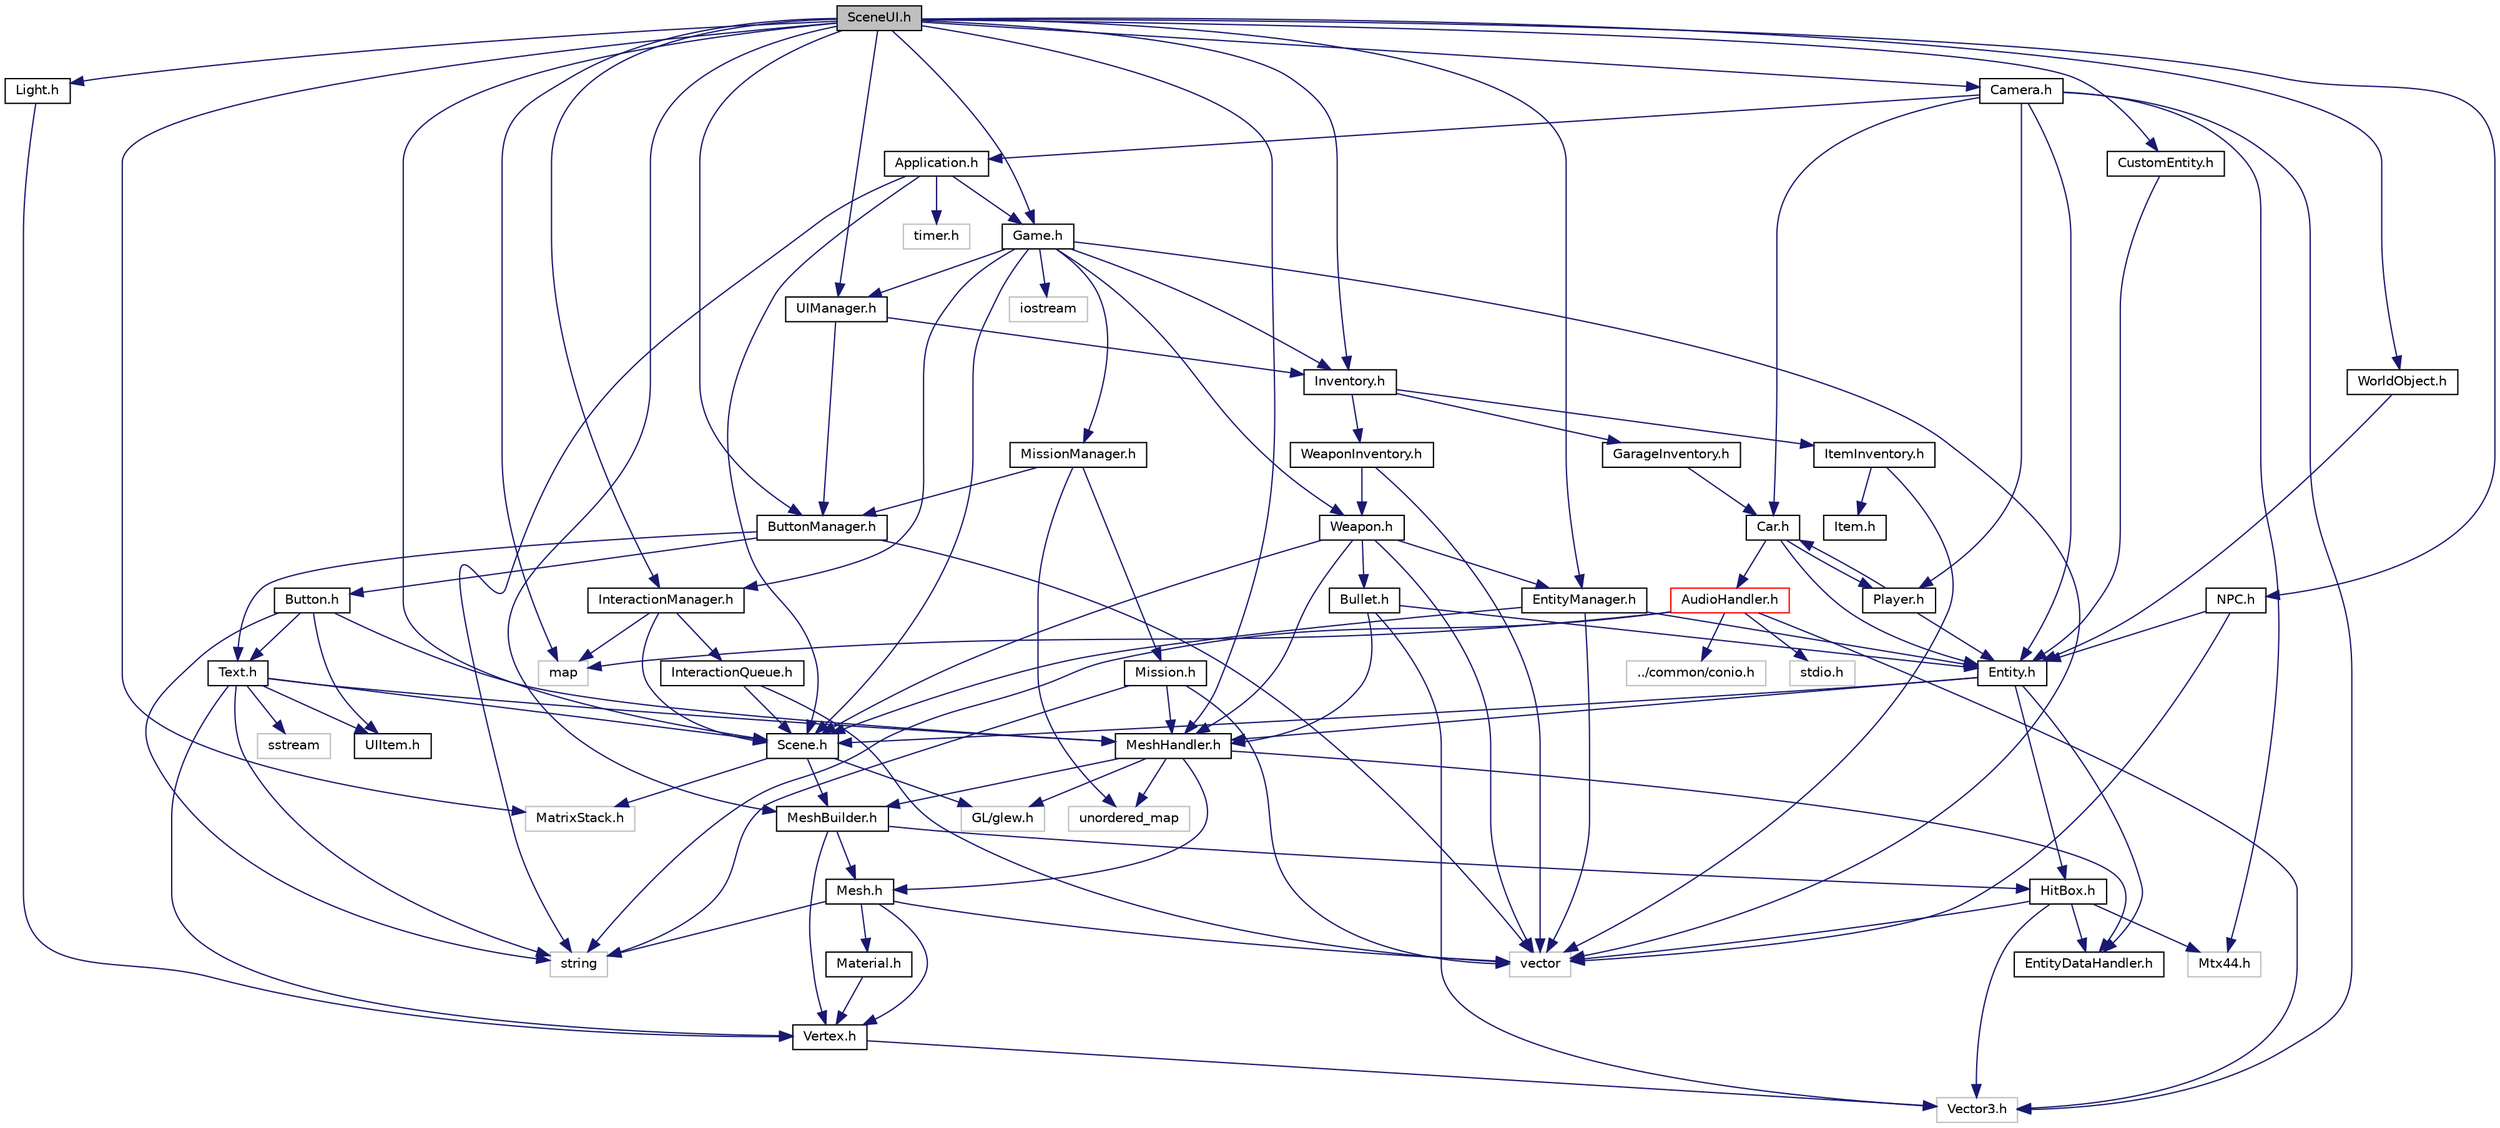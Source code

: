 digraph "SceneUI.h"
{
 // LATEX_PDF_SIZE
  edge [fontname="Helvetica",fontsize="10",labelfontname="Helvetica",labelfontsize="10"];
  node [fontname="Helvetica",fontsize="10",shape=record];
  Node1 [label="SceneUI.h",height=0.2,width=0.4,color="black", fillcolor="grey75", style="filled", fontcolor="black",tooltip="Used for the Starting Screen UI."];
  Node1 -> Node2 [color="midnightblue",fontsize="10",style="solid",fontname="Helvetica"];
  Node2 [label="map",height=0.2,width=0.4,color="grey75", fillcolor="white", style="filled",tooltip=" "];
  Node1 -> Node3 [color="midnightblue",fontsize="10",style="solid",fontname="Helvetica"];
  Node3 [label="Scene.h",height=0.2,width=0.4,color="black", fillcolor="white", style="filled",URL="$_scene_8h.html",tooltip="Abstract Class of Scenes, used to remove repeate codes from Individual Scenes and make it simpler to ..."];
  Node3 -> Node4 [color="midnightblue",fontsize="10",style="solid",fontname="Helvetica"];
  Node4 [label="MatrixStack.h",height=0.2,width=0.4,color="grey75", fillcolor="white", style="filled",tooltip=" "];
  Node3 -> Node5 [color="midnightblue",fontsize="10",style="solid",fontname="Helvetica"];
  Node5 [label="MeshBuilder.h",height=0.2,width=0.4,color="black", fillcolor="white", style="filled",URL="$_mesh_builder_8h_source.html",tooltip=" "];
  Node5 -> Node6 [color="midnightblue",fontsize="10",style="solid",fontname="Helvetica"];
  Node6 [label="Mesh.h",height=0.2,width=0.4,color="black", fillcolor="white", style="filled",URL="$_mesh_8h_source.html",tooltip=" "];
  Node6 -> Node7 [color="midnightblue",fontsize="10",style="solid",fontname="Helvetica"];
  Node7 [label="string",height=0.2,width=0.4,color="grey75", fillcolor="white", style="filled",tooltip=" "];
  Node6 -> Node8 [color="midnightblue",fontsize="10",style="solid",fontname="Helvetica"];
  Node8 [label="vector",height=0.2,width=0.4,color="grey75", fillcolor="white", style="filled",tooltip=" "];
  Node6 -> Node9 [color="midnightblue",fontsize="10",style="solid",fontname="Helvetica"];
  Node9 [label="Vertex.h",height=0.2,width=0.4,color="black", fillcolor="white", style="filled",URL="$_vertex_8h.html",tooltip="Hanldes attributes of a Vertex Object."];
  Node9 -> Node10 [color="midnightblue",fontsize="10",style="solid",fontname="Helvetica"];
  Node10 [label="Vector3.h",height=0.2,width=0.4,color="grey75", fillcolor="white", style="filled",tooltip=" "];
  Node6 -> Node11 [color="midnightblue",fontsize="10",style="solid",fontname="Helvetica"];
  Node11 [label="Material.h",height=0.2,width=0.4,color="black", fillcolor="white", style="filled",URL="$_material_8h.html",tooltip="Game object's Material attributes."];
  Node11 -> Node9 [color="midnightblue",fontsize="10",style="solid",fontname="Helvetica"];
  Node5 -> Node9 [color="midnightblue",fontsize="10",style="solid",fontname="Helvetica"];
  Node5 -> Node12 [color="midnightblue",fontsize="10",style="solid",fontname="Helvetica"];
  Node12 [label="HitBox.h",height=0.2,width=0.4,color="black", fillcolor="white", style="filled",URL="$_hit_box_8h.html",tooltip="Handles all the collision checks in this file."];
  Node12 -> Node10 [color="midnightblue",fontsize="10",style="solid",fontname="Helvetica"];
  Node12 -> Node13 [color="midnightblue",fontsize="10",style="solid",fontname="Helvetica"];
  Node13 [label="EntityDataHandler.h",height=0.2,width=0.4,color="black", fillcolor="white", style="filled",URL="$_entity_data_handler_8h.html",tooltip="Handles all World Attributes of an Entity."];
  Node12 -> Node14 [color="midnightblue",fontsize="10",style="solid",fontname="Helvetica"];
  Node14 [label="Mtx44.h",height=0.2,width=0.4,color="grey75", fillcolor="white", style="filled",tooltip=" "];
  Node12 -> Node8 [color="midnightblue",fontsize="10",style="solid",fontname="Helvetica"];
  Node3 -> Node15 [color="midnightblue",fontsize="10",style="solid",fontname="Helvetica"];
  Node15 [label="GL/glew.h",height=0.2,width=0.4,color="grey75", fillcolor="white", style="filled",tooltip=" "];
  Node1 -> Node16 [color="midnightblue",fontsize="10",style="solid",fontname="Helvetica"];
  Node16 [label="Camera.h",height=0.2,width=0.4,color="black", fillcolor="white", style="filled",URL="$_camera_8h.html",tooltip="Camera System for our game."];
  Node16 -> Node17 [color="midnightblue",fontsize="10",style="solid",fontname="Helvetica"];
  Node17 [label="Application.h",height=0.2,width=0.4,color="black", fillcolor="white", style="filled",URL="$_application_8h.html",tooltip="Handles the entire application."];
  Node17 -> Node18 [color="midnightblue",fontsize="10",style="solid",fontname="Helvetica"];
  Node18 [label="timer.h",height=0.2,width=0.4,color="grey75", fillcolor="white", style="filled",tooltip=" "];
  Node17 -> Node3 [color="midnightblue",fontsize="10",style="solid",fontname="Helvetica"];
  Node17 -> Node19 [color="midnightblue",fontsize="10",style="solid",fontname="Helvetica"];
  Node19 [label="Game.h",height=0.2,width=0.4,color="black", fillcolor="white", style="filled",URL="$_game_8h.html",tooltip="Handles the entire Game. (Scenes, Settings, Managers, etc.)"];
  Node19 -> Node3 [color="midnightblue",fontsize="10",style="solid",fontname="Helvetica"];
  Node19 -> Node20 [color="midnightblue",fontsize="10",style="solid",fontname="Helvetica"];
  Node20 [label="iostream",height=0.2,width=0.4,color="grey75", fillcolor="white", style="filled",tooltip=" "];
  Node19 -> Node8 [color="midnightblue",fontsize="10",style="solid",fontname="Helvetica"];
  Node19 -> Node21 [color="midnightblue",fontsize="10",style="solid",fontname="Helvetica"];
  Node21 [label="Weapon.h",height=0.2,width=0.4,color="black", fillcolor="white", style="filled",URL="$_weapon_8h.html",tooltip="Handles all Weapon Functionalities like Shooting, reloading."];
  Node21 -> Node8 [color="midnightblue",fontsize="10",style="solid",fontname="Helvetica"];
  Node21 -> Node22 [color="midnightblue",fontsize="10",style="solid",fontname="Helvetica"];
  Node22 [label="MeshHandler.h",height=0.2,width=0.4,color="black", fillcolor="white", style="filled",URL="$_mesh_handler_8h.html",tooltip="Provides a Universal Mesh List for all Scenes to use."];
  Node22 -> Node6 [color="midnightblue",fontsize="10",style="solid",fontname="Helvetica"];
  Node22 -> Node5 [color="midnightblue",fontsize="10",style="solid",fontname="Helvetica"];
  Node22 -> Node13 [color="midnightblue",fontsize="10",style="solid",fontname="Helvetica"];
  Node22 -> Node15 [color="midnightblue",fontsize="10",style="solid",fontname="Helvetica"];
  Node22 -> Node23 [color="midnightblue",fontsize="10",style="solid",fontname="Helvetica"];
  Node23 [label="unordered_map",height=0.2,width=0.4,color="grey75", fillcolor="white", style="filled",tooltip=" "];
  Node21 -> Node3 [color="midnightblue",fontsize="10",style="solid",fontname="Helvetica"];
  Node21 -> Node24 [color="midnightblue",fontsize="10",style="solid",fontname="Helvetica"];
  Node24 [label="Bullet.h",height=0.2,width=0.4,color="black", fillcolor="white", style="filled",URL="$_bullet_8h.html",tooltip="Handles the Bullet Entity in our Game."];
  Node24 -> Node25 [color="midnightblue",fontsize="10",style="solid",fontname="Helvetica"];
  Node25 [label="Entity.h",height=0.2,width=0.4,color="black", fillcolor="white", style="filled",URL="$_entity_8h.html",tooltip="Entity System encapsulating all attributes of something \"Living\"."];
  Node25 -> Node22 [color="midnightblue",fontsize="10",style="solid",fontname="Helvetica"];
  Node25 -> Node12 [color="midnightblue",fontsize="10",style="solid",fontname="Helvetica"];
  Node25 -> Node13 [color="midnightblue",fontsize="10",style="solid",fontname="Helvetica"];
  Node25 -> Node3 [color="midnightblue",fontsize="10",style="solid",fontname="Helvetica"];
  Node24 -> Node10 [color="midnightblue",fontsize="10",style="solid",fontname="Helvetica"];
  Node24 -> Node22 [color="midnightblue",fontsize="10",style="solid",fontname="Helvetica"];
  Node21 -> Node26 [color="midnightblue",fontsize="10",style="solid",fontname="Helvetica"];
  Node26 [label="EntityManager.h",height=0.2,width=0.4,color="black", fillcolor="white", style="filled",URL="$_entity_manager_8h.html",tooltip="Scene associated object that handles all Entity in a specific Instance of a Scene."];
  Node26 -> Node25 [color="midnightblue",fontsize="10",style="solid",fontname="Helvetica"];
  Node26 -> Node8 [color="midnightblue",fontsize="10",style="solid",fontname="Helvetica"];
  Node26 -> Node3 [color="midnightblue",fontsize="10",style="solid",fontname="Helvetica"];
  Node19 -> Node27 [color="midnightblue",fontsize="10",style="solid",fontname="Helvetica"];
  Node27 [label="Inventory.h",height=0.2,width=0.4,color="black", fillcolor="white", style="filled",URL="$_inventory_8h.html",tooltip="Manager for all Inventories associated with Player."];
  Node27 -> Node28 [color="midnightblue",fontsize="10",style="solid",fontname="Helvetica"];
  Node28 [label="GarageInventory.h",height=0.2,width=0.4,color="black", fillcolor="white", style="filled",URL="$_garage_inventory_8h.html",tooltip="Manages all Vehicles in a Player's Garage Inventory."];
  Node28 -> Node29 [color="midnightblue",fontsize="10",style="solid",fontname="Helvetica"];
  Node29 [label="Car.h",height=0.2,width=0.4,color="black", fillcolor="white", style="filled",URL="$_car_8h.html",tooltip="Header file containing a CAR_TYPE enum and the Car class itself."];
  Node29 -> Node25 [color="midnightblue",fontsize="10",style="solid",fontname="Helvetica"];
  Node29 -> Node30 [color="midnightblue",fontsize="10",style="solid",fontname="Helvetica"];
  Node30 [label="Player.h",height=0.2,width=0.4,color="black", fillcolor="white", style="filled",URL="$_player_8h.html",tooltip="Handles all Players functionalities."];
  Node30 -> Node25 [color="midnightblue",fontsize="10",style="solid",fontname="Helvetica"];
  Node30 -> Node29 [color="midnightblue",fontsize="10",style="solid",fontname="Helvetica"];
  Node29 -> Node31 [color="midnightblue",fontsize="10",style="solid",fontname="Helvetica"];
  Node31 [label="AudioHandler.h",height=0.2,width=0.4,color="red", fillcolor="white", style="filled",URL="$_audio_handler_8h.html",tooltip="Handles all the Audio in our Game. Preloads ISoundSources to prevent lag when use."];
  Node31 -> Node32 [color="midnightblue",fontsize="10",style="solid",fontname="Helvetica"];
  Node32 [label="../common/conio.h",height=0.2,width=0.4,color="grey75", fillcolor="white", style="filled",tooltip=" "];
  Node31 -> Node33 [color="midnightblue",fontsize="10",style="solid",fontname="Helvetica"];
  Node33 [label="stdio.h",height=0.2,width=0.4,color="grey75", fillcolor="white", style="filled",tooltip=" "];
  Node31 -> Node2 [color="midnightblue",fontsize="10",style="solid",fontname="Helvetica"];
  Node31 -> Node7 [color="midnightblue",fontsize="10",style="solid",fontname="Helvetica"];
  Node31 -> Node10 [color="midnightblue",fontsize="10",style="solid",fontname="Helvetica"];
  Node27 -> Node36 [color="midnightblue",fontsize="10",style="solid",fontname="Helvetica"];
  Node36 [label="ItemInventory.h",height=0.2,width=0.4,color="black", fillcolor="white", style="filled",URL="$_item_inventory_8h.html",tooltip="Handles items in an Inventory."];
  Node36 -> Node37 [color="midnightblue",fontsize="10",style="solid",fontname="Helvetica"];
  Node37 [label="Item.h",height=0.2,width=0.4,color="black", fillcolor="white", style="filled",URL="$_item_8h.html",tooltip="Item System for the Game."];
  Node36 -> Node8 [color="midnightblue",fontsize="10",style="solid",fontname="Helvetica"];
  Node27 -> Node38 [color="midnightblue",fontsize="10",style="solid",fontname="Helvetica"];
  Node38 [label="WeaponInventory.h",height=0.2,width=0.4,color="black", fillcolor="white", style="filled",URL="$_weapon_inventory_8h.html",tooltip="Handles all Weapons in associated with Entity."];
  Node38 -> Node8 [color="midnightblue",fontsize="10",style="solid",fontname="Helvetica"];
  Node38 -> Node21 [color="midnightblue",fontsize="10",style="solid",fontname="Helvetica"];
  Node19 -> Node39 [color="midnightblue",fontsize="10",style="solid",fontname="Helvetica"];
  Node39 [label="MissionManager.h",height=0.2,width=0.4,color="black", fillcolor="white", style="filled",URL="$_mission_manager_8h.html",tooltip="Handles all Missions in the Game."];
  Node39 -> Node40 [color="midnightblue",fontsize="10",style="solid",fontname="Helvetica"];
  Node40 [label="ButtonManager.h",height=0.2,width=0.4,color="black", fillcolor="white", style="filled",URL="$_button_manager_8h.html",tooltip="Manages all Buttons in a single instance."];
  Node40 -> Node41 [color="midnightblue",fontsize="10",style="solid",fontname="Helvetica"];
  Node41 [label="Button.h",height=0.2,width=0.4,color="black", fillcolor="white", style="filled",URL="$_button_8h.html",tooltip="Buttons creatable for UI."];
  Node41 -> Node22 [color="midnightblue",fontsize="10",style="solid",fontname="Helvetica"];
  Node41 -> Node42 [color="midnightblue",fontsize="10",style="solid",fontname="Helvetica"];
  Node42 [label="Text.h",height=0.2,width=0.4,color="black", fillcolor="white", style="filled",URL="$_text_8h.html",tooltip="Text Objects used by Buttons. Used to handle text fonts, text size and associative position to Button..."];
  Node42 -> Node7 [color="midnightblue",fontsize="10",style="solid",fontname="Helvetica"];
  Node42 -> Node3 [color="midnightblue",fontsize="10",style="solid",fontname="Helvetica"];
  Node42 -> Node43 [color="midnightblue",fontsize="10",style="solid",fontname="Helvetica"];
  Node43 [label="UIItem.h",height=0.2,width=0.4,color="black", fillcolor="white", style="filled",URL="$_u_i_item_8h.html",tooltip="Used by Buttons and Text Objects to store their attributes."];
  Node42 -> Node9 [color="midnightblue",fontsize="10",style="solid",fontname="Helvetica"];
  Node42 -> Node22 [color="midnightblue",fontsize="10",style="solid",fontname="Helvetica"];
  Node42 -> Node44 [color="midnightblue",fontsize="10",style="solid",fontname="Helvetica"];
  Node44 [label="sstream",height=0.2,width=0.4,color="grey75", fillcolor="white", style="filled",tooltip=" "];
  Node41 -> Node43 [color="midnightblue",fontsize="10",style="solid",fontname="Helvetica"];
  Node41 -> Node7 [color="midnightblue",fontsize="10",style="solid",fontname="Helvetica"];
  Node40 -> Node42 [color="midnightblue",fontsize="10",style="solid",fontname="Helvetica"];
  Node40 -> Node8 [color="midnightblue",fontsize="10",style="solid",fontname="Helvetica"];
  Node39 -> Node45 [color="midnightblue",fontsize="10",style="solid",fontname="Helvetica"];
  Node45 [label="Mission.h",height=0.2,width=0.4,color="black", fillcolor="white", style="filled",URL="$_mission_8h.html",tooltip="Mission Objects handled in Mission Handler for Game's Missions."];
  Node45 -> Node8 [color="midnightblue",fontsize="10",style="solid",fontname="Helvetica"];
  Node45 -> Node7 [color="midnightblue",fontsize="10",style="solid",fontname="Helvetica"];
  Node45 -> Node22 [color="midnightblue",fontsize="10",style="solid",fontname="Helvetica"];
  Node39 -> Node23 [color="midnightblue",fontsize="10",style="solid",fontname="Helvetica"];
  Node19 -> Node46 [color="midnightblue",fontsize="10",style="solid",fontname="Helvetica"];
  Node46 [label="UIManager.h",height=0.2,width=0.4,color="black", fillcolor="white", style="filled",URL="$_u_i_manager_8h.html",tooltip="Handles all UIs with Buttons in here."];
  Node46 -> Node40 [color="midnightblue",fontsize="10",style="solid",fontname="Helvetica"];
  Node46 -> Node27 [color="midnightblue",fontsize="10",style="solid",fontname="Helvetica"];
  Node19 -> Node47 [color="midnightblue",fontsize="10",style="solid",fontname="Helvetica"];
  Node47 [label="InteractionManager.h",height=0.2,width=0.4,color="black", fillcolor="white", style="filled",URL="$_interaction_manager_8h.html",tooltip="Handles all the interactions in this file."];
  Node47 -> Node48 [color="midnightblue",fontsize="10",style="solid",fontname="Helvetica"];
  Node48 [label="InteractionQueue.h",height=0.2,width=0.4,color="black", fillcolor="white", style="filled",URL="$_interaction_queue_8h.html",tooltip="Handles the Queued Interactions created in the Game."];
  Node48 -> Node3 [color="midnightblue",fontsize="10",style="solid",fontname="Helvetica"];
  Node48 -> Node8 [color="midnightblue",fontsize="10",style="solid",fontname="Helvetica"];
  Node47 -> Node3 [color="midnightblue",fontsize="10",style="solid",fontname="Helvetica"];
  Node47 -> Node2 [color="midnightblue",fontsize="10",style="solid",fontname="Helvetica"];
  Node17 -> Node7 [color="midnightblue",fontsize="10",style="solid",fontname="Helvetica"];
  Node16 -> Node10 [color="midnightblue",fontsize="10",style="solid",fontname="Helvetica"];
  Node16 -> Node14 [color="midnightblue",fontsize="10",style="solid",fontname="Helvetica"];
  Node16 -> Node25 [color="midnightblue",fontsize="10",style="solid",fontname="Helvetica"];
  Node16 -> Node30 [color="midnightblue",fontsize="10",style="solid",fontname="Helvetica"];
  Node16 -> Node29 [color="midnightblue",fontsize="10",style="solid",fontname="Helvetica"];
  Node1 -> Node19 [color="midnightblue",fontsize="10",style="solid",fontname="Helvetica"];
  Node1 -> Node27 [color="midnightblue",fontsize="10",style="solid",fontname="Helvetica"];
  Node1 -> Node5 [color="midnightblue",fontsize="10",style="solid",fontname="Helvetica"];
  Node1 -> Node4 [color="midnightblue",fontsize="10",style="solid",fontname="Helvetica"];
  Node1 -> Node49 [color="midnightblue",fontsize="10",style="solid",fontname="Helvetica"];
  Node49 [label="Light.h",height=0.2,width=0.4,color="black", fillcolor="white", style="filled",URL="$_light_8h.html",tooltip="Handles Light attributes used by our shader."];
  Node49 -> Node9 [color="midnightblue",fontsize="10",style="solid",fontname="Helvetica"];
  Node1 -> Node26 [color="midnightblue",fontsize="10",style="solid",fontname="Helvetica"];
  Node1 -> Node40 [color="midnightblue",fontsize="10",style="solid",fontname="Helvetica"];
  Node1 -> Node46 [color="midnightblue",fontsize="10",style="solid",fontname="Helvetica"];
  Node1 -> Node47 [color="midnightblue",fontsize="10",style="solid",fontname="Helvetica"];
  Node1 -> Node22 [color="midnightblue",fontsize="10",style="solid",fontname="Helvetica"];
  Node1 -> Node50 [color="midnightblue",fontsize="10",style="solid",fontname="Helvetica"];
  Node50 [label="NPC.h",height=0.2,width=0.4,color="black", fillcolor="white", style="filled",URL="$_n_p_c_8h.html",tooltip="Handles all NPC functionalities."];
  Node50 -> Node25 [color="midnightblue",fontsize="10",style="solid",fontname="Helvetica"];
  Node50 -> Node8 [color="midnightblue",fontsize="10",style="solid",fontname="Helvetica"];
  Node1 -> Node51 [color="midnightblue",fontsize="10",style="solid",fontname="Helvetica"];
  Node51 [label="CustomEntity.h",height=0.2,width=0.4,color="black", fillcolor="white", style="filled",URL="$_custom_entity_8h.html",tooltip="Sub-Type of an Entity. Usually used to create Interaction Zones in the world by spawning a Custom Ent..."];
  Node51 -> Node25 [color="midnightblue",fontsize="10",style="solid",fontname="Helvetica"];
  Node1 -> Node52 [color="midnightblue",fontsize="10",style="solid",fontname="Helvetica"];
  Node52 [label="WorldObject.h",height=0.2,width=0.4,color="black", fillcolor="white", style="filled",URL="$_world_object_8h.html",tooltip="WorldObject Entity usually used for Buildings, Trees etc."];
  Node52 -> Node25 [color="midnightblue",fontsize="10",style="solid",fontname="Helvetica"];
}

